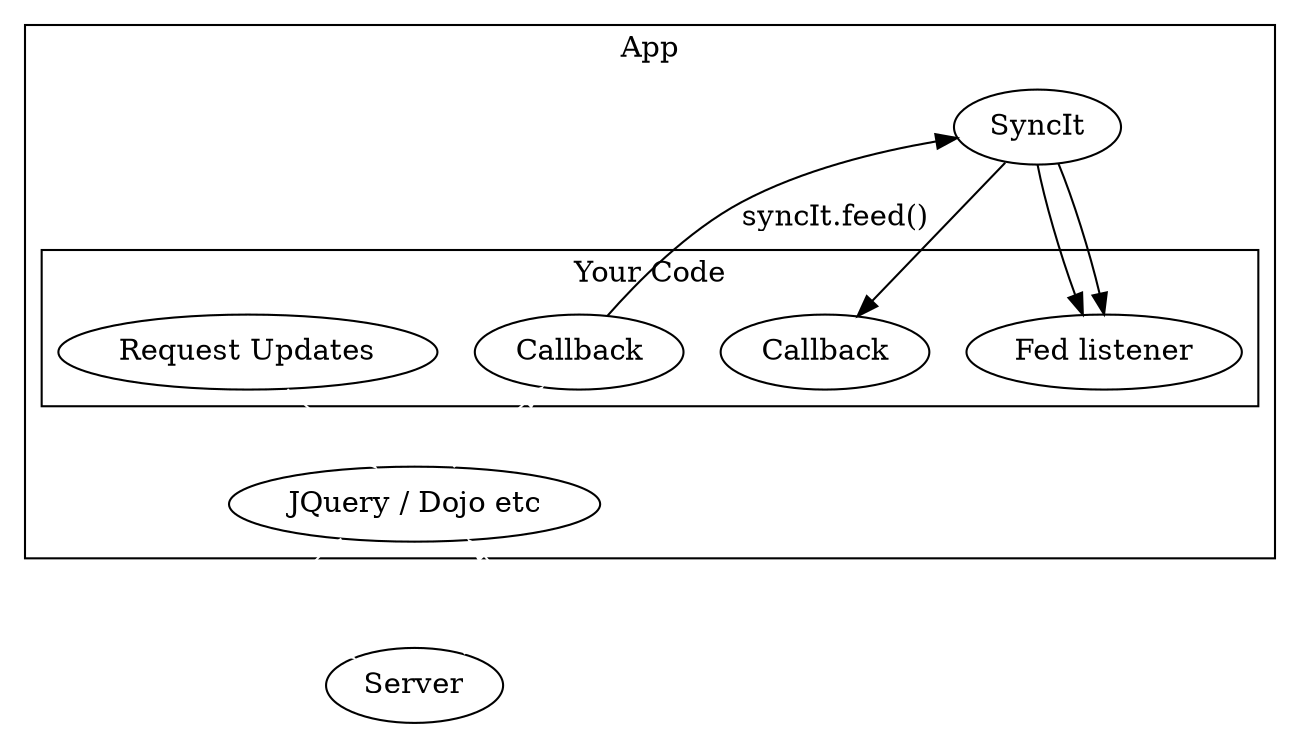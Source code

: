 digraph a { 
	subgraph clusteryourcode {
		label = "App"
		subgraph clustersapp {
			label = "Your Code"
			App [label="Request Updates", rank=1];
			JLibCallback [label=Callback]
			SyncItCallback [label=Callback];
			SyncItEventHandler [label="Fed listener"];
		}
		JLib [label="JQuery / Dojo etc"];
		SyncIt;
	}
	App -> JLib [fontcolor=white, color=white];
	JLib -> Server [fontcolor=white, color=white, label="XHR? (2 & 3)"];
	Server -> JLib [fontcolor=white, color=white];
	JLib -> JLibCallback [fontcolor=white, color=white];
	JLibCallback -> SyncIt [label="syncIt.feed()"];
	SyncIt -> SyncItCallback;
	SyncIt -> SyncItEventHandler;
	SyncIt -> SyncItEventHandler;
}
